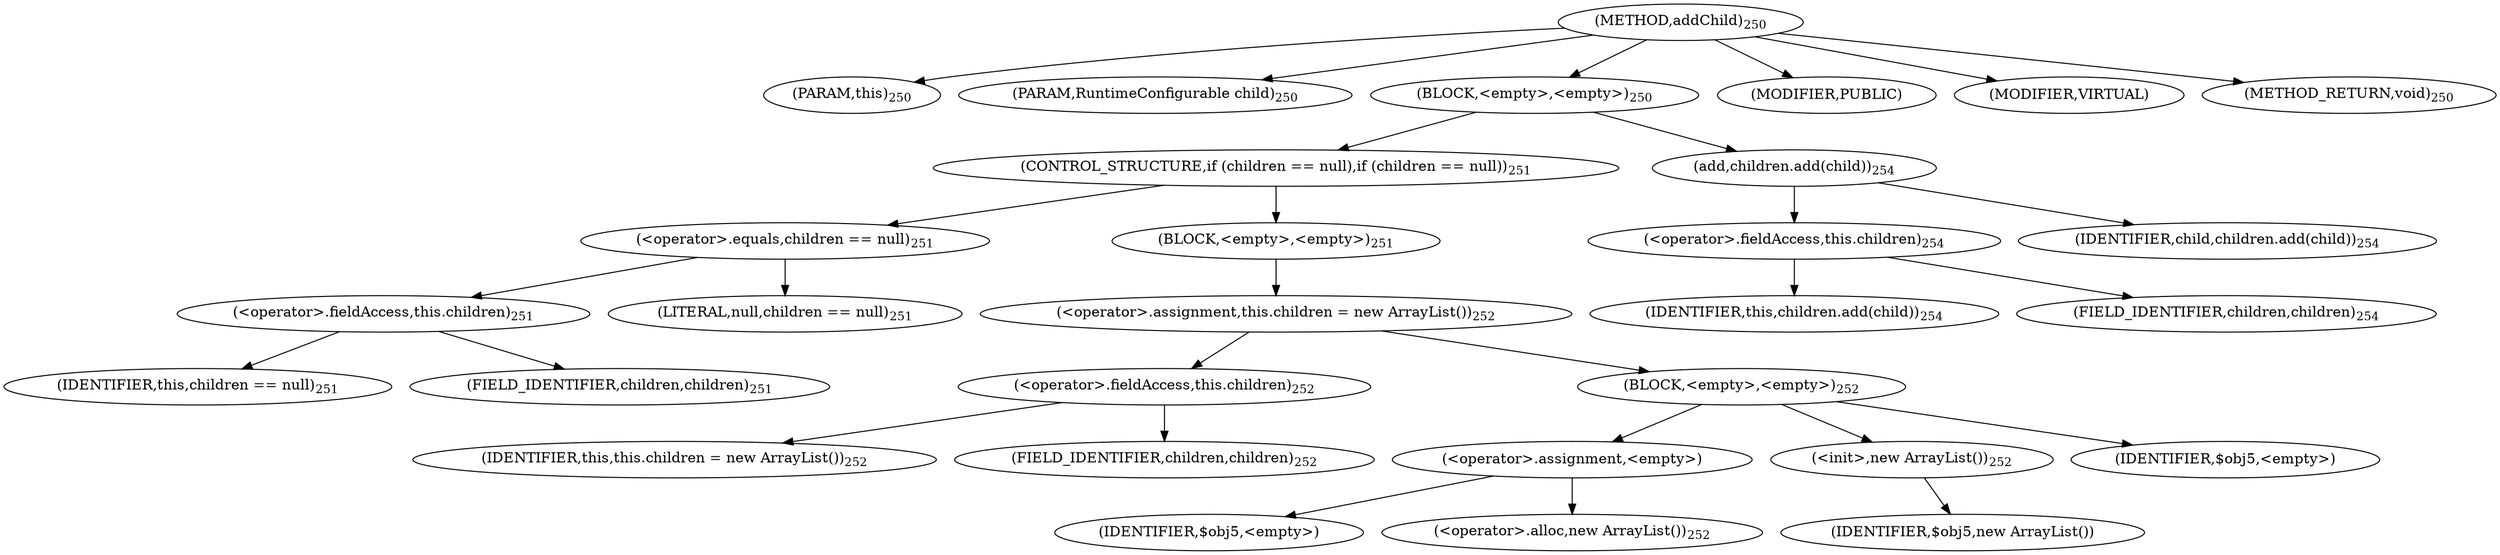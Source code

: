 digraph "addChild" {  
"348" [label = <(METHOD,addChild)<SUB>250</SUB>> ]
"349" [label = <(PARAM,this)<SUB>250</SUB>> ]
"350" [label = <(PARAM,RuntimeConfigurable child)<SUB>250</SUB>> ]
"351" [label = <(BLOCK,&lt;empty&gt;,&lt;empty&gt;)<SUB>250</SUB>> ]
"352" [label = <(CONTROL_STRUCTURE,if (children == null),if (children == null))<SUB>251</SUB>> ]
"353" [label = <(&lt;operator&gt;.equals,children == null)<SUB>251</SUB>> ]
"354" [label = <(&lt;operator&gt;.fieldAccess,this.children)<SUB>251</SUB>> ]
"355" [label = <(IDENTIFIER,this,children == null)<SUB>251</SUB>> ]
"356" [label = <(FIELD_IDENTIFIER,children,children)<SUB>251</SUB>> ]
"357" [label = <(LITERAL,null,children == null)<SUB>251</SUB>> ]
"358" [label = <(BLOCK,&lt;empty&gt;,&lt;empty&gt;)<SUB>251</SUB>> ]
"359" [label = <(&lt;operator&gt;.assignment,this.children = new ArrayList())<SUB>252</SUB>> ]
"360" [label = <(&lt;operator&gt;.fieldAccess,this.children)<SUB>252</SUB>> ]
"361" [label = <(IDENTIFIER,this,this.children = new ArrayList())<SUB>252</SUB>> ]
"362" [label = <(FIELD_IDENTIFIER,children,children)<SUB>252</SUB>> ]
"363" [label = <(BLOCK,&lt;empty&gt;,&lt;empty&gt;)<SUB>252</SUB>> ]
"364" [label = <(&lt;operator&gt;.assignment,&lt;empty&gt;)> ]
"365" [label = <(IDENTIFIER,$obj5,&lt;empty&gt;)> ]
"366" [label = <(&lt;operator&gt;.alloc,new ArrayList())<SUB>252</SUB>> ]
"367" [label = <(&lt;init&gt;,new ArrayList())<SUB>252</SUB>> ]
"368" [label = <(IDENTIFIER,$obj5,new ArrayList())> ]
"369" [label = <(IDENTIFIER,$obj5,&lt;empty&gt;)> ]
"370" [label = <(add,children.add(child))<SUB>254</SUB>> ]
"371" [label = <(&lt;operator&gt;.fieldAccess,this.children)<SUB>254</SUB>> ]
"372" [label = <(IDENTIFIER,this,children.add(child))<SUB>254</SUB>> ]
"373" [label = <(FIELD_IDENTIFIER,children,children)<SUB>254</SUB>> ]
"374" [label = <(IDENTIFIER,child,children.add(child))<SUB>254</SUB>> ]
"375" [label = <(MODIFIER,PUBLIC)> ]
"376" [label = <(MODIFIER,VIRTUAL)> ]
"377" [label = <(METHOD_RETURN,void)<SUB>250</SUB>> ]
  "348" -> "349" 
  "348" -> "350" 
  "348" -> "351" 
  "348" -> "375" 
  "348" -> "376" 
  "348" -> "377" 
  "351" -> "352" 
  "351" -> "370" 
  "352" -> "353" 
  "352" -> "358" 
  "353" -> "354" 
  "353" -> "357" 
  "354" -> "355" 
  "354" -> "356" 
  "358" -> "359" 
  "359" -> "360" 
  "359" -> "363" 
  "360" -> "361" 
  "360" -> "362" 
  "363" -> "364" 
  "363" -> "367" 
  "363" -> "369" 
  "364" -> "365" 
  "364" -> "366" 
  "367" -> "368" 
  "370" -> "371" 
  "370" -> "374" 
  "371" -> "372" 
  "371" -> "373" 
}

